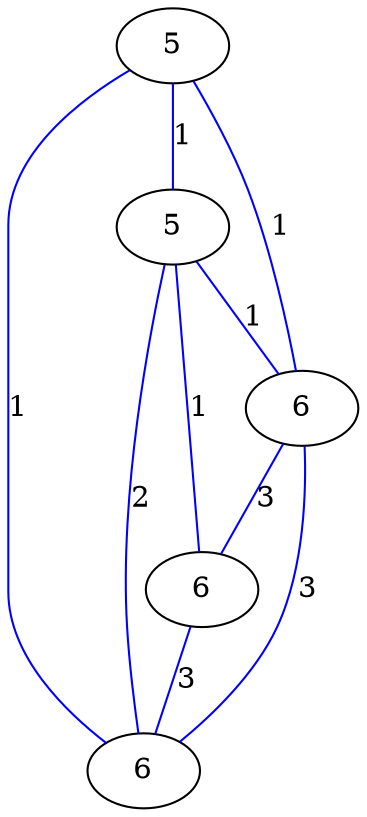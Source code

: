 graph G {
	0 [label="5"];
	1 [label="5"];
	2 [label="6"];
	3 [label="6"];
	4 [label="6"];
	0 -- 1 [label="1", color=blue];
	0 -- 2 [label="1", color=blue];
	0 -- 4 [label="1", color=blue];
	1 -- 2 [label="1", color=blue];
	1 -- 3 [label="1", color=blue];
	1 -- 4 [label="2", color=blue];
	2 -- 3 [label="3", color=blue];
	2 -- 4 [label="3", color=blue];
	3 -- 4 [label="3", color=blue];
}